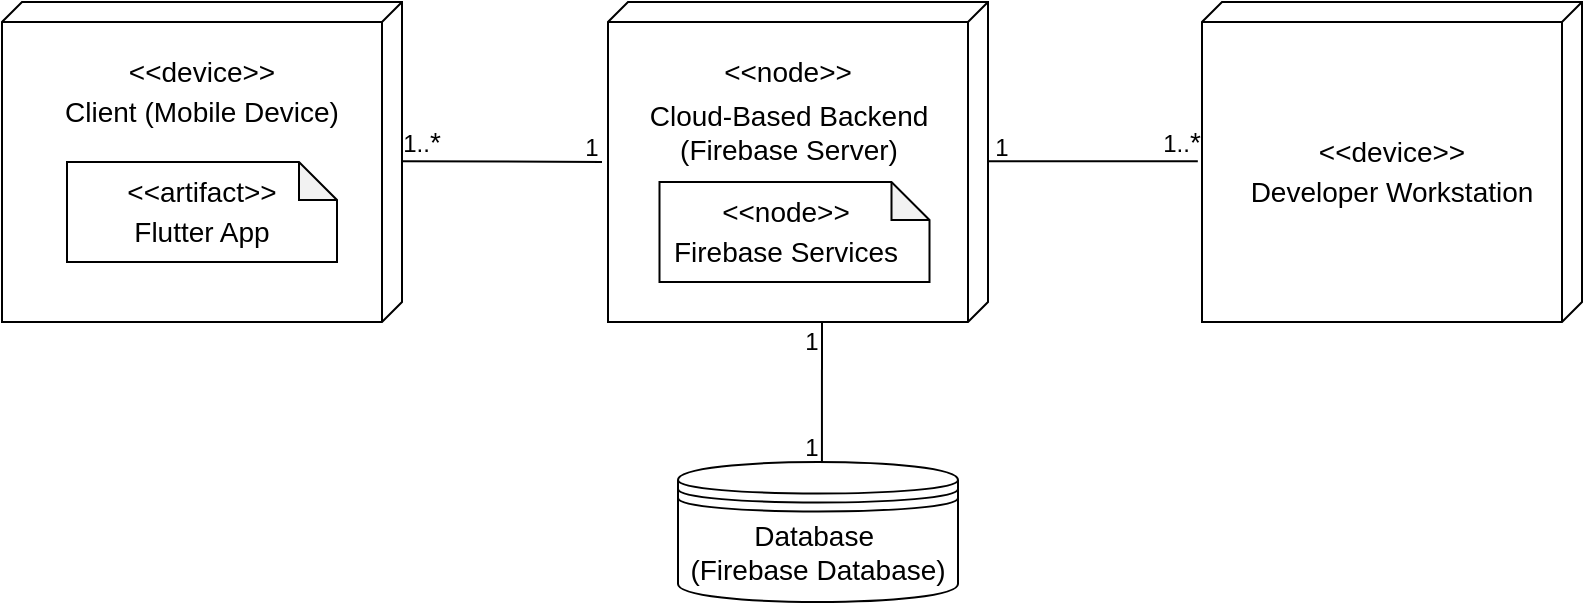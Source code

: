 <mxfile version="26.0.16">
  <diagram id="C5RBs43oDa-KdzZeNtuy" name="Page-1">
    <mxGraphModel dx="782" dy="450" grid="1" gridSize="10" guides="1" tooltips="1" connect="1" arrows="1" fold="1" page="1" pageScale="1" pageWidth="827" pageHeight="1169" math="0" shadow="0">
      <root>
        <mxCell id="WIyWlLk6GJQsqaUBKTNV-0" />
        <mxCell id="WIyWlLk6GJQsqaUBKTNV-1" parent="WIyWlLk6GJQsqaUBKTNV-0" />
        <mxCell id="cdBWFdAaAwV9FGRg-xBe-16" value="" style="group" vertex="1" connectable="0" parent="WIyWlLk6GJQsqaUBKTNV-1">
          <mxGeometry x="493" y="950" width="190" height="160" as="geometry" />
        </mxCell>
        <mxCell id="cdBWFdAaAwV9FGRg-xBe-9" value="" style="verticalAlign=top;align=left;spacingTop=8;spacingLeft=2;spacingRight=12;shape=cube;size=10;direction=south;fontStyle=4;html=1;whiteSpace=wrap;" vertex="1" parent="cdBWFdAaAwV9FGRg-xBe-16">
          <mxGeometry width="190" height="160" as="geometry" />
        </mxCell>
        <mxCell id="cdBWFdAaAwV9FGRg-xBe-10" value="&lt;font style=&quot;font-size: 14px;&quot;&gt;&amp;lt;&amp;lt;node&amp;gt;&amp;gt;&lt;/font&gt;" style="text;html=1;align=center;verticalAlign=middle;whiteSpace=wrap;rounded=0;" vertex="1" parent="cdBWFdAaAwV9FGRg-xBe-16">
          <mxGeometry x="60" y="20" width="60" height="30" as="geometry" />
        </mxCell>
        <mxCell id="cdBWFdAaAwV9FGRg-xBe-11" value="&lt;font style=&quot;font-size: 14px;&quot;&gt;Cloud-Based Backend (Firebase Server)&lt;/font&gt;" style="text;html=1;align=center;verticalAlign=middle;whiteSpace=wrap;rounded=0;" vertex="1" parent="cdBWFdAaAwV9FGRg-xBe-16">
          <mxGeometry x="19.25" y="50" width="142.5" height="30" as="geometry" />
        </mxCell>
        <mxCell id="cdBWFdAaAwV9FGRg-xBe-15" value="" style="group" vertex="1" connectable="0" parent="cdBWFdAaAwV9FGRg-xBe-16">
          <mxGeometry x="19.25" y="90" width="141.5" height="50" as="geometry" />
        </mxCell>
        <mxCell id="cdBWFdAaAwV9FGRg-xBe-12" value="" style="shape=note;whiteSpace=wrap;html=1;backgroundOutline=1;darkOpacity=0.05;size=19;" vertex="1" parent="cdBWFdAaAwV9FGRg-xBe-15">
          <mxGeometry x="6.5" width="135" height="50" as="geometry" />
        </mxCell>
        <mxCell id="cdBWFdAaAwV9FGRg-xBe-13" value="&lt;font style=&quot;font-size: 14px;&quot;&gt;&amp;lt;&amp;lt;node&amp;gt;&amp;gt;&lt;/font&gt;" style="text;html=1;align=center;verticalAlign=middle;whiteSpace=wrap;rounded=0;" vertex="1" parent="cdBWFdAaAwV9FGRg-xBe-15">
          <mxGeometry x="34" width="72" height="30" as="geometry" />
        </mxCell>
        <mxCell id="cdBWFdAaAwV9FGRg-xBe-14" value="&lt;font style=&quot;font-size: 14px;&quot;&gt;Firebase Services&lt;/font&gt;" style="text;html=1;align=center;verticalAlign=middle;whiteSpace=wrap;rounded=0;" vertex="1" parent="cdBWFdAaAwV9FGRg-xBe-15">
          <mxGeometry y="20" width="140" height="30" as="geometry" />
        </mxCell>
        <mxCell id="cdBWFdAaAwV9FGRg-xBe-17" value="" style="group" vertex="1" connectable="0" parent="WIyWlLk6GJQsqaUBKTNV-1">
          <mxGeometry x="190" y="950" width="200" height="160" as="geometry" />
        </mxCell>
        <mxCell id="cdBWFdAaAwV9FGRg-xBe-0" value="" style="verticalAlign=top;align=left;spacingTop=8;spacingLeft=2;spacingRight=12;shape=cube;size=10;direction=south;fontStyle=4;html=1;whiteSpace=wrap;" vertex="1" parent="cdBWFdAaAwV9FGRg-xBe-17">
          <mxGeometry width="200" height="160" as="geometry" />
        </mxCell>
        <mxCell id="cdBWFdAaAwV9FGRg-xBe-1" value="&lt;font style=&quot;font-size: 14px;&quot;&gt;&amp;lt;&amp;lt;device&amp;gt;&amp;gt;&lt;/font&gt;" style="text;html=1;align=center;verticalAlign=middle;whiteSpace=wrap;rounded=0;" vertex="1" parent="cdBWFdAaAwV9FGRg-xBe-17">
          <mxGeometry x="60" y="20" width="80" height="30" as="geometry" />
        </mxCell>
        <mxCell id="cdBWFdAaAwV9FGRg-xBe-2" value="&lt;font style=&quot;font-size: 14px;&quot;&gt;Client (Mobile Device)&lt;/font&gt;" style="text;html=1;align=center;verticalAlign=middle;whiteSpace=wrap;rounded=0;" vertex="1" parent="cdBWFdAaAwV9FGRg-xBe-17">
          <mxGeometry x="15" y="40" width="170" height="30" as="geometry" />
        </mxCell>
        <mxCell id="cdBWFdAaAwV9FGRg-xBe-4" value="" style="shape=note;whiteSpace=wrap;html=1;backgroundOutline=1;darkOpacity=0.05;size=19;" vertex="1" parent="cdBWFdAaAwV9FGRg-xBe-17">
          <mxGeometry x="32.5" y="80" width="135" height="50" as="geometry" />
        </mxCell>
        <mxCell id="cdBWFdAaAwV9FGRg-xBe-5" value="&lt;font style=&quot;font-size: 14px;&quot;&gt;&amp;lt;&amp;lt;artifact&amp;gt;&amp;gt;&lt;/font&gt;" style="text;html=1;align=center;verticalAlign=middle;whiteSpace=wrap;rounded=0;" vertex="1" parent="cdBWFdAaAwV9FGRg-xBe-17">
          <mxGeometry x="60" y="80" width="80" height="30" as="geometry" />
        </mxCell>
        <mxCell id="cdBWFdAaAwV9FGRg-xBe-6" value="&lt;font style=&quot;font-size: 14px;&quot;&gt;Flutter App&lt;/font&gt;" style="text;html=1;align=center;verticalAlign=middle;whiteSpace=wrap;rounded=0;" vertex="1" parent="cdBWFdAaAwV9FGRg-xBe-17">
          <mxGeometry x="60" y="100" width="80" height="30" as="geometry" />
        </mxCell>
        <mxCell id="cdBWFdAaAwV9FGRg-xBe-18" value="" style="group" vertex="1" connectable="0" parent="WIyWlLk6GJQsqaUBKTNV-1">
          <mxGeometry x="790" y="950" width="190" height="160" as="geometry" />
        </mxCell>
        <mxCell id="cdBWFdAaAwV9FGRg-xBe-19" value="" style="verticalAlign=top;align=left;spacingTop=8;spacingLeft=2;spacingRight=12;shape=cube;size=10;direction=south;fontStyle=4;html=1;whiteSpace=wrap;" vertex="1" parent="cdBWFdAaAwV9FGRg-xBe-18">
          <mxGeometry width="190" height="160" as="geometry" />
        </mxCell>
        <mxCell id="cdBWFdAaAwV9FGRg-xBe-20" value="&lt;font style=&quot;font-size: 14px;&quot;&gt;&amp;lt;&amp;lt;device&amp;gt;&amp;gt;&lt;/font&gt;" style="text;html=1;align=center;verticalAlign=middle;whiteSpace=wrap;rounded=0;" vertex="1" parent="cdBWFdAaAwV9FGRg-xBe-18">
          <mxGeometry x="65" y="60" width="60" height="30" as="geometry" />
        </mxCell>
        <mxCell id="cdBWFdAaAwV9FGRg-xBe-21" value="&lt;span style=&quot;font-size: 14px;&quot;&gt;Developer Workstation&lt;/span&gt;" style="text;html=1;align=center;verticalAlign=middle;whiteSpace=wrap;rounded=0;" vertex="1" parent="cdBWFdAaAwV9FGRg-xBe-18">
          <mxGeometry x="19.12" y="80" width="151.75" height="30" as="geometry" />
        </mxCell>
        <mxCell id="cdBWFdAaAwV9FGRg-xBe-26" value="" style="endArrow=none;html=1;rounded=0;entryX=0;entryY=0;entryDx=75;entryDy=0;entryPerimeter=0;" edge="1" parent="WIyWlLk6GJQsqaUBKTNV-1">
          <mxGeometry width="50" height="50" relative="1" as="geometry">
            <mxPoint x="490" y="1030" as="sourcePoint" />
            <mxPoint x="390" y="1029.58" as="targetPoint" />
          </mxGeometry>
        </mxCell>
        <mxCell id="cdBWFdAaAwV9FGRg-xBe-27" value="" style="endArrow=none;html=1;rounded=0;entryX=0.406;entryY=1;entryDx=0;entryDy=0;entryPerimeter=0;exitX=0.406;exitY=-0.011;exitDx=0;exitDy=0;exitPerimeter=0;" edge="1" parent="WIyWlLk6GJQsqaUBKTNV-1">
          <mxGeometry width="50" height="50" relative="1" as="geometry">
            <mxPoint x="683.0" y="1029.58" as="sourcePoint" />
            <mxPoint x="787.91" y="1029.58" as="targetPoint" />
          </mxGeometry>
        </mxCell>
        <mxCell id="cdBWFdAaAwV9FGRg-xBe-29" value="" style="group" vertex="1" connectable="0" parent="WIyWlLk6GJQsqaUBKTNV-1">
          <mxGeometry x="528" y="1180" width="170" height="70" as="geometry" />
        </mxCell>
        <mxCell id="cdBWFdAaAwV9FGRg-xBe-3" value="" style="shape=datastore;whiteSpace=wrap;html=1;" vertex="1" parent="cdBWFdAaAwV9FGRg-xBe-29">
          <mxGeometry width="140" height="70" as="geometry" />
        </mxCell>
        <mxCell id="cdBWFdAaAwV9FGRg-xBe-28" value="&lt;font style=&quot;font-size: 14px;&quot;&gt;Database&amp;nbsp;&lt;/font&gt;&lt;div&gt;&lt;font style=&quot;font-size: 14px;&quot;&gt;(Firebase Database)&lt;/font&gt;&lt;/div&gt;" style="text;html=1;align=center;verticalAlign=middle;whiteSpace=wrap;rounded=0;" vertex="1" parent="cdBWFdAaAwV9FGRg-xBe-29">
          <mxGeometry y="30" width="140" height="30" as="geometry" />
        </mxCell>
        <mxCell id="cdBWFdAaAwV9FGRg-xBe-30" value="" style="endArrow=none;html=1;rounded=0;exitX=0.514;exitY=0;exitDx=0;exitDy=0;exitPerimeter=0;" edge="1" parent="WIyWlLk6GJQsqaUBKTNV-1" source="cdBWFdAaAwV9FGRg-xBe-3">
          <mxGeometry width="50" height="50" relative="1" as="geometry">
            <mxPoint x="583" y="1230" as="sourcePoint" />
            <mxPoint x="600" y="1110" as="targetPoint" />
          </mxGeometry>
        </mxCell>
        <mxCell id="cdBWFdAaAwV9FGRg-xBe-31" value="1" style="text;html=1;align=center;verticalAlign=middle;whiteSpace=wrap;rounded=0;" vertex="1" parent="WIyWlLk6GJQsqaUBKTNV-1">
          <mxGeometry x="470" y="1010" width="30" height="25" as="geometry" />
        </mxCell>
        <mxCell id="cdBWFdAaAwV9FGRg-xBe-32" value="1..&lt;font style=&quot;font-size: 14px;&quot;&gt;*&lt;/font&gt;" style="text;html=1;align=center;verticalAlign=middle;whiteSpace=wrap;rounded=0;" vertex="1" parent="WIyWlLk6GJQsqaUBKTNV-1">
          <mxGeometry x="390" y="1010" width="20" height="20" as="geometry" />
        </mxCell>
        <mxCell id="cdBWFdAaAwV9FGRg-xBe-33" value="1" style="text;html=1;align=center;verticalAlign=middle;whiteSpace=wrap;rounded=0;" vertex="1" parent="WIyWlLk6GJQsqaUBKTNV-1">
          <mxGeometry x="580" y="1110" width="30" height="20" as="geometry" />
        </mxCell>
        <mxCell id="cdBWFdAaAwV9FGRg-xBe-34" value="1" style="text;html=1;align=center;verticalAlign=middle;whiteSpace=wrap;rounded=0;" vertex="1" parent="WIyWlLk6GJQsqaUBKTNV-1">
          <mxGeometry x="580" y="1160" width="30" height="25" as="geometry" />
        </mxCell>
        <mxCell id="cdBWFdAaAwV9FGRg-xBe-35" value="1" style="text;html=1;align=center;verticalAlign=middle;whiteSpace=wrap;rounded=0;" vertex="1" parent="WIyWlLk6GJQsqaUBKTNV-1">
          <mxGeometry x="680" y="1010" width="20" height="25" as="geometry" />
        </mxCell>
        <mxCell id="cdBWFdAaAwV9FGRg-xBe-36" value="1..&lt;font style=&quot;font-size: 14px;&quot;&gt;*&lt;/font&gt;" style="text;html=1;align=center;verticalAlign=middle;whiteSpace=wrap;rounded=0;" vertex="1" parent="WIyWlLk6GJQsqaUBKTNV-1">
          <mxGeometry x="770" y="1010" width="20" height="20" as="geometry" />
        </mxCell>
      </root>
    </mxGraphModel>
  </diagram>
</mxfile>
